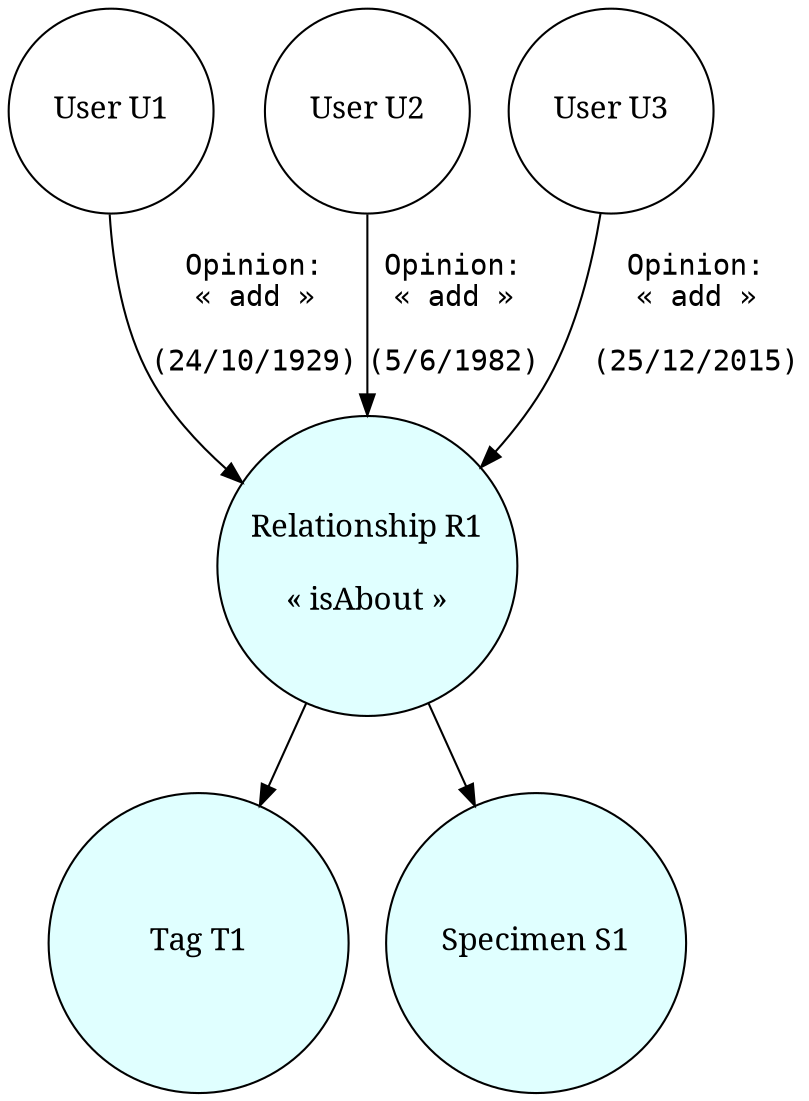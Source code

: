 digraph G {
	node [fontname="Cambria" fontsize="15" shape="circle"]
	edge [fontname="Consolas"]

	T[label="Tag T1" width="2"]
	R[label="Relationship R1\n\n« isAbout »" width="2"]
	S[label="Specimen S1" width="2"]

	T[style=filled,fillcolor="lightcyan"]
	R[style=filled,fillcolor="lightcyan"]
	S[style=filled,fillcolor="lightcyan"]
	
	R -> T
	R -> S
	"User U1" -> R[label="Opinion:\n« add »\n\n(24/10/1929)"]
	"User U2" -> R[label="Opinion:\n« add »\n\n(5/6/1982)"]
	"User U3" -> R[label="Opinion:\n« add »\n\n(25/12/2015)"]
}